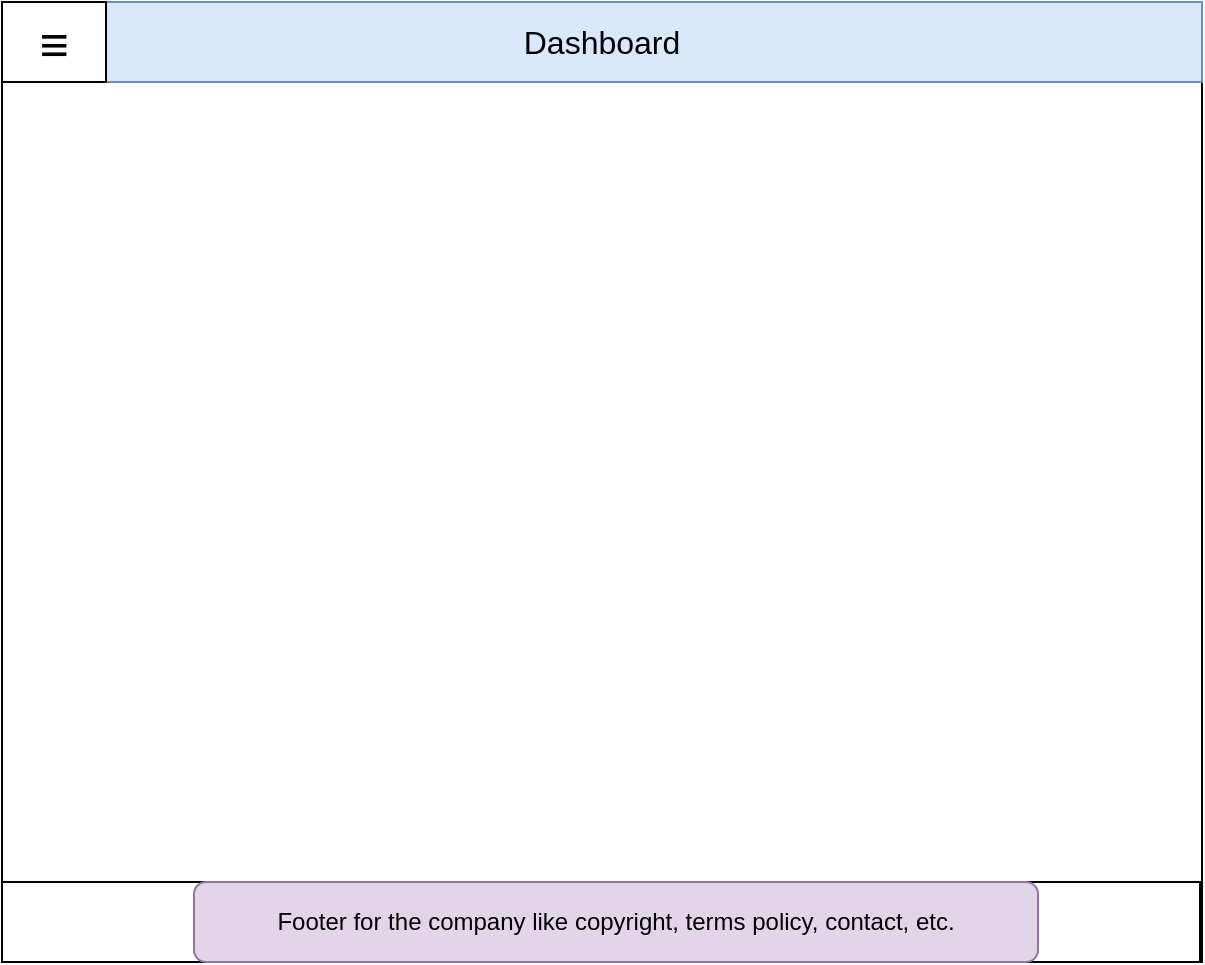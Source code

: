 <mxfile version="24.4.8" type="github">
  <diagram name="Page-1" id="zuhQkFO9fgSmTVKcTVLM">
    <mxGraphModel dx="836" dy="478" grid="1" gridSize="10" guides="1" tooltips="1" connect="1" arrows="1" fold="1" page="1" pageScale="1" pageWidth="850" pageHeight="1100" math="0" shadow="0">
      <root>
        <mxCell id="0" />
        <mxCell id="1" parent="0" />
        <mxCell id="cQwfHmocI9U_DyVpqtuw-1" value="" style="rounded=0;whiteSpace=wrap;html=1;" vertex="1" parent="1">
          <mxGeometry x="118" y="160" width="600" height="480" as="geometry" />
        </mxCell>
        <mxCell id="cQwfHmocI9U_DyVpqtuw-9" value="" style="rounded=0;whiteSpace=wrap;html=1;" vertex="1" parent="1">
          <mxGeometry x="118" y="600" width="599" height="40" as="geometry" />
        </mxCell>
        <mxCell id="cQwfHmocI9U_DyVpqtuw-10" value="Footer for the company like copyright, terms policy, contact, etc." style="rounded=1;whiteSpace=wrap;html=1;fillColor=#e1d5e7;strokeColor=#9673a6;" vertex="1" parent="1">
          <mxGeometry x="214" y="600" width="422" height="40" as="geometry" />
        </mxCell>
        <mxCell id="cQwfHmocI9U_DyVpqtuw-11" value="&lt;font style=&quot;font-size: 16px;&quot;&gt;Dashboard&lt;/font&gt;" style="rounded=0;whiteSpace=wrap;html=1;fillColor=#dae8fc;strokeColor=#6c8ebf;" vertex="1" parent="1">
          <mxGeometry x="118" y="160" width="600" height="40" as="geometry" />
        </mxCell>
        <mxCell id="cQwfHmocI9U_DyVpqtuw-16" value="&lt;span style=&quot;font-family: &amp;quot;Google Sans&amp;quot;, arial, sans-serif; text-align: left; background-color: rgb(255, 255, 255);&quot;&gt;&lt;font style=&quot;font-size: 25px;&quot;&gt;≡&lt;/font&gt;&lt;/span&gt;" style="rounded=0;whiteSpace=wrap;html=1;" vertex="1" parent="1">
          <mxGeometry x="118" y="160" width="52" height="40" as="geometry" />
        </mxCell>
      </root>
    </mxGraphModel>
  </diagram>
</mxfile>
